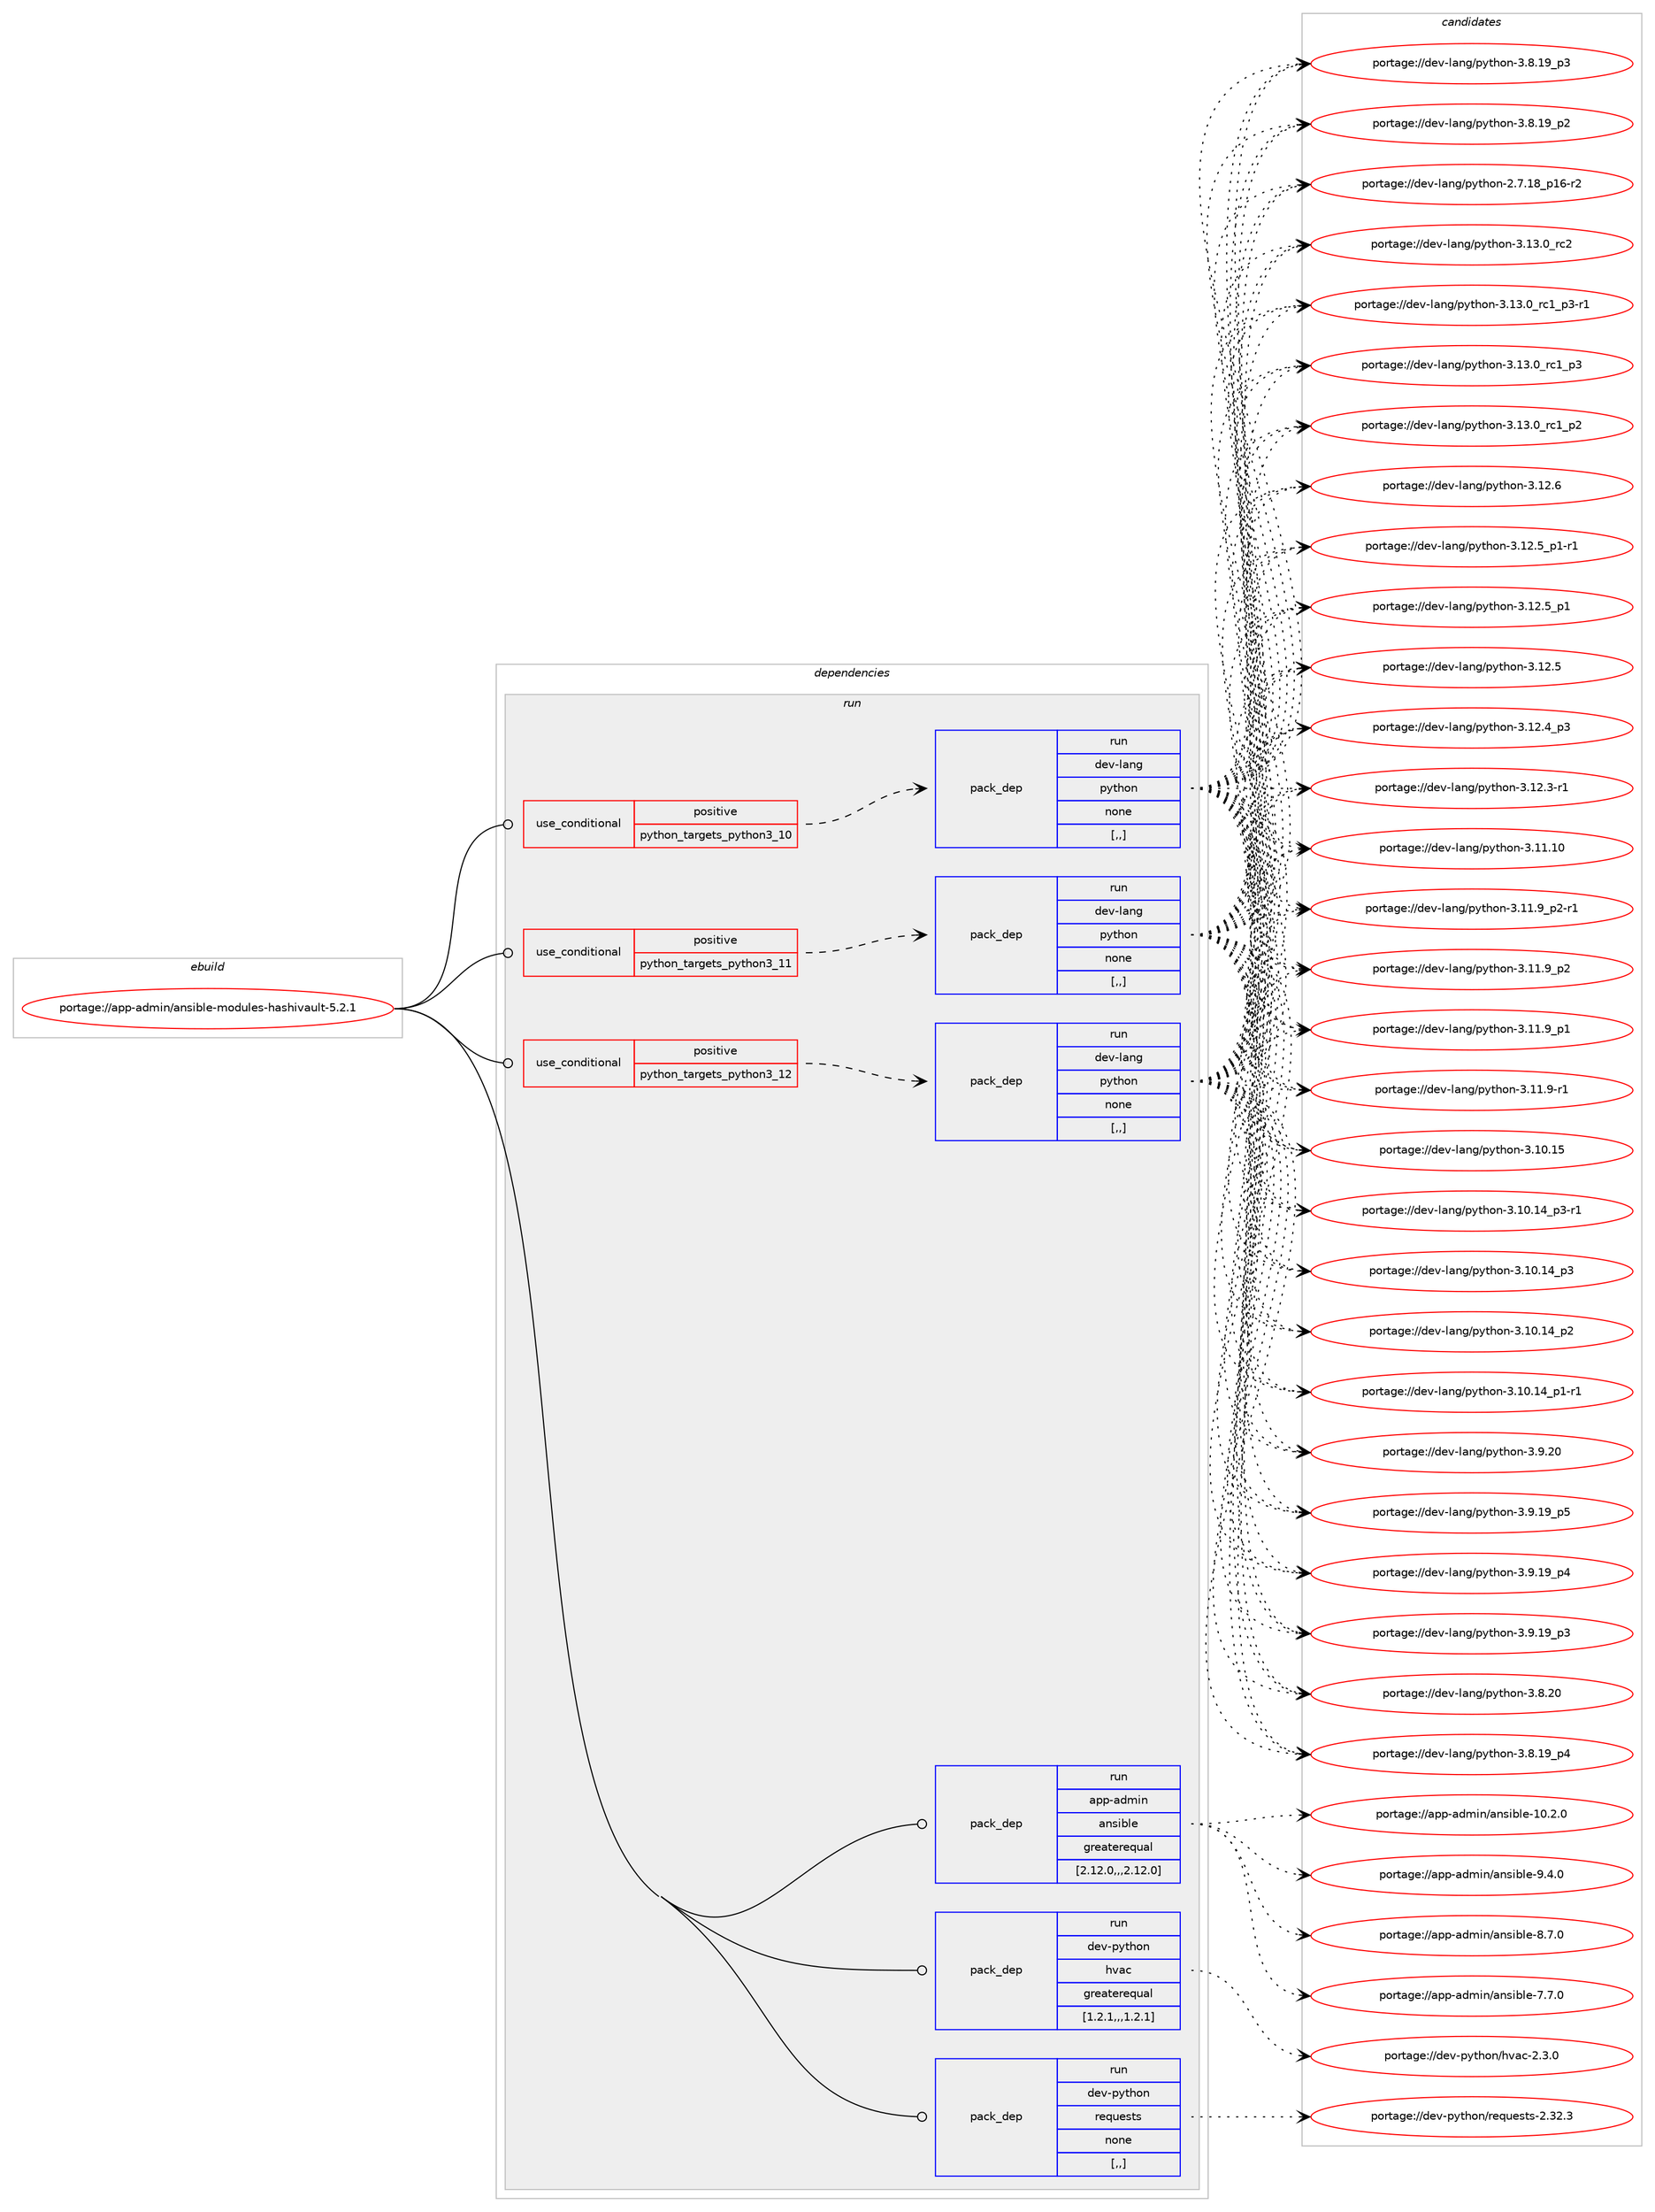 digraph prolog {

# *************
# Graph options
# *************

newrank=true;
concentrate=true;
compound=true;
graph [rankdir=LR,fontname=Helvetica,fontsize=10,ranksep=1.5];#, ranksep=2.5, nodesep=0.2];
edge  [arrowhead=vee];
node  [fontname=Helvetica,fontsize=10];

# **********
# The ebuild
# **********

subgraph cluster_leftcol {
color=gray;
label=<<i>ebuild</i>>;
id [label="portage://app-admin/ansible-modules-hashivault-5.2.1", color=red, width=4, href="../app-admin/ansible-modules-hashivault-5.2.1.svg"];
}

# ****************
# The dependencies
# ****************

subgraph cluster_midcol {
color=gray;
label=<<i>dependencies</i>>;
subgraph cluster_compile {
fillcolor="#eeeeee";
style=filled;
label=<<i>compile</i>>;
}
subgraph cluster_compileandrun {
fillcolor="#eeeeee";
style=filled;
label=<<i>compile and run</i>>;
}
subgraph cluster_run {
fillcolor="#eeeeee";
style=filled;
label=<<i>run</i>>;
subgraph cond130033 {
dependency495041 [label=<<TABLE BORDER="0" CELLBORDER="1" CELLSPACING="0" CELLPADDING="4"><TR><TD ROWSPAN="3" CELLPADDING="10">use_conditional</TD></TR><TR><TD>positive</TD></TR><TR><TD>python_targets_python3_10</TD></TR></TABLE>>, shape=none, color=red];
subgraph pack361405 {
dependency495042 [label=<<TABLE BORDER="0" CELLBORDER="1" CELLSPACING="0" CELLPADDING="4" WIDTH="220"><TR><TD ROWSPAN="6" CELLPADDING="30">pack_dep</TD></TR><TR><TD WIDTH="110">run</TD></TR><TR><TD>dev-lang</TD></TR><TR><TD>python</TD></TR><TR><TD>none</TD></TR><TR><TD>[,,]</TD></TR></TABLE>>, shape=none, color=blue];
}
dependency495041:e -> dependency495042:w [weight=20,style="dashed",arrowhead="vee"];
}
id:e -> dependency495041:w [weight=20,style="solid",arrowhead="odot"];
subgraph cond130034 {
dependency495043 [label=<<TABLE BORDER="0" CELLBORDER="1" CELLSPACING="0" CELLPADDING="4"><TR><TD ROWSPAN="3" CELLPADDING="10">use_conditional</TD></TR><TR><TD>positive</TD></TR><TR><TD>python_targets_python3_11</TD></TR></TABLE>>, shape=none, color=red];
subgraph pack361406 {
dependency495044 [label=<<TABLE BORDER="0" CELLBORDER="1" CELLSPACING="0" CELLPADDING="4" WIDTH="220"><TR><TD ROWSPAN="6" CELLPADDING="30">pack_dep</TD></TR><TR><TD WIDTH="110">run</TD></TR><TR><TD>dev-lang</TD></TR><TR><TD>python</TD></TR><TR><TD>none</TD></TR><TR><TD>[,,]</TD></TR></TABLE>>, shape=none, color=blue];
}
dependency495043:e -> dependency495044:w [weight=20,style="dashed",arrowhead="vee"];
}
id:e -> dependency495043:w [weight=20,style="solid",arrowhead="odot"];
subgraph cond130035 {
dependency495045 [label=<<TABLE BORDER="0" CELLBORDER="1" CELLSPACING="0" CELLPADDING="4"><TR><TD ROWSPAN="3" CELLPADDING="10">use_conditional</TD></TR><TR><TD>positive</TD></TR><TR><TD>python_targets_python3_12</TD></TR></TABLE>>, shape=none, color=red];
subgraph pack361407 {
dependency495046 [label=<<TABLE BORDER="0" CELLBORDER="1" CELLSPACING="0" CELLPADDING="4" WIDTH="220"><TR><TD ROWSPAN="6" CELLPADDING="30">pack_dep</TD></TR><TR><TD WIDTH="110">run</TD></TR><TR><TD>dev-lang</TD></TR><TR><TD>python</TD></TR><TR><TD>none</TD></TR><TR><TD>[,,]</TD></TR></TABLE>>, shape=none, color=blue];
}
dependency495045:e -> dependency495046:w [weight=20,style="dashed",arrowhead="vee"];
}
id:e -> dependency495045:w [weight=20,style="solid",arrowhead="odot"];
subgraph pack361408 {
dependency495047 [label=<<TABLE BORDER="0" CELLBORDER="1" CELLSPACING="0" CELLPADDING="4" WIDTH="220"><TR><TD ROWSPAN="6" CELLPADDING="30">pack_dep</TD></TR><TR><TD WIDTH="110">run</TD></TR><TR><TD>app-admin</TD></TR><TR><TD>ansible</TD></TR><TR><TD>greaterequal</TD></TR><TR><TD>[2.12.0,,,2.12.0]</TD></TR></TABLE>>, shape=none, color=blue];
}
id:e -> dependency495047:w [weight=20,style="solid",arrowhead="odot"];
subgraph pack361409 {
dependency495048 [label=<<TABLE BORDER="0" CELLBORDER="1" CELLSPACING="0" CELLPADDING="4" WIDTH="220"><TR><TD ROWSPAN="6" CELLPADDING="30">pack_dep</TD></TR><TR><TD WIDTH="110">run</TD></TR><TR><TD>dev-python</TD></TR><TR><TD>hvac</TD></TR><TR><TD>greaterequal</TD></TR><TR><TD>[1.2.1,,,1.2.1]</TD></TR></TABLE>>, shape=none, color=blue];
}
id:e -> dependency495048:w [weight=20,style="solid",arrowhead="odot"];
subgraph pack361410 {
dependency495049 [label=<<TABLE BORDER="0" CELLBORDER="1" CELLSPACING="0" CELLPADDING="4" WIDTH="220"><TR><TD ROWSPAN="6" CELLPADDING="30">pack_dep</TD></TR><TR><TD WIDTH="110">run</TD></TR><TR><TD>dev-python</TD></TR><TR><TD>requests</TD></TR><TR><TD>none</TD></TR><TR><TD>[,,]</TD></TR></TABLE>>, shape=none, color=blue];
}
id:e -> dependency495049:w [weight=20,style="solid",arrowhead="odot"];
}
}

# **************
# The candidates
# **************

subgraph cluster_choices {
rank=same;
color=gray;
label=<<i>candidates</i>>;

subgraph choice361405 {
color=black;
nodesep=1;
choice10010111845108971101034711212111610411111045514649514648951149950 [label="portage://dev-lang/python-3.13.0_rc2", color=red, width=4,href="../dev-lang/python-3.13.0_rc2.svg"];
choice1001011184510897110103471121211161041111104551464951464895114994995112514511449 [label="portage://dev-lang/python-3.13.0_rc1_p3-r1", color=red, width=4,href="../dev-lang/python-3.13.0_rc1_p3-r1.svg"];
choice100101118451089711010347112121116104111110455146495146489511499499511251 [label="portage://dev-lang/python-3.13.0_rc1_p3", color=red, width=4,href="../dev-lang/python-3.13.0_rc1_p3.svg"];
choice100101118451089711010347112121116104111110455146495146489511499499511250 [label="portage://dev-lang/python-3.13.0_rc1_p2", color=red, width=4,href="../dev-lang/python-3.13.0_rc1_p2.svg"];
choice10010111845108971101034711212111610411111045514649504654 [label="portage://dev-lang/python-3.12.6", color=red, width=4,href="../dev-lang/python-3.12.6.svg"];
choice1001011184510897110103471121211161041111104551464950465395112494511449 [label="portage://dev-lang/python-3.12.5_p1-r1", color=red, width=4,href="../dev-lang/python-3.12.5_p1-r1.svg"];
choice100101118451089711010347112121116104111110455146495046539511249 [label="portage://dev-lang/python-3.12.5_p1", color=red, width=4,href="../dev-lang/python-3.12.5_p1.svg"];
choice10010111845108971101034711212111610411111045514649504653 [label="portage://dev-lang/python-3.12.5", color=red, width=4,href="../dev-lang/python-3.12.5.svg"];
choice100101118451089711010347112121116104111110455146495046529511251 [label="portage://dev-lang/python-3.12.4_p3", color=red, width=4,href="../dev-lang/python-3.12.4_p3.svg"];
choice100101118451089711010347112121116104111110455146495046514511449 [label="portage://dev-lang/python-3.12.3-r1", color=red, width=4,href="../dev-lang/python-3.12.3-r1.svg"];
choice1001011184510897110103471121211161041111104551464949464948 [label="portage://dev-lang/python-3.11.10", color=red, width=4,href="../dev-lang/python-3.11.10.svg"];
choice1001011184510897110103471121211161041111104551464949465795112504511449 [label="portage://dev-lang/python-3.11.9_p2-r1", color=red, width=4,href="../dev-lang/python-3.11.9_p2-r1.svg"];
choice100101118451089711010347112121116104111110455146494946579511250 [label="portage://dev-lang/python-3.11.9_p2", color=red, width=4,href="../dev-lang/python-3.11.9_p2.svg"];
choice100101118451089711010347112121116104111110455146494946579511249 [label="portage://dev-lang/python-3.11.9_p1", color=red, width=4,href="../dev-lang/python-3.11.9_p1.svg"];
choice100101118451089711010347112121116104111110455146494946574511449 [label="portage://dev-lang/python-3.11.9-r1", color=red, width=4,href="../dev-lang/python-3.11.9-r1.svg"];
choice1001011184510897110103471121211161041111104551464948464953 [label="portage://dev-lang/python-3.10.15", color=red, width=4,href="../dev-lang/python-3.10.15.svg"];
choice100101118451089711010347112121116104111110455146494846495295112514511449 [label="portage://dev-lang/python-3.10.14_p3-r1", color=red, width=4,href="../dev-lang/python-3.10.14_p3-r1.svg"];
choice10010111845108971101034711212111610411111045514649484649529511251 [label="portage://dev-lang/python-3.10.14_p3", color=red, width=4,href="../dev-lang/python-3.10.14_p3.svg"];
choice10010111845108971101034711212111610411111045514649484649529511250 [label="portage://dev-lang/python-3.10.14_p2", color=red, width=4,href="../dev-lang/python-3.10.14_p2.svg"];
choice100101118451089711010347112121116104111110455146494846495295112494511449 [label="portage://dev-lang/python-3.10.14_p1-r1", color=red, width=4,href="../dev-lang/python-3.10.14_p1-r1.svg"];
choice10010111845108971101034711212111610411111045514657465048 [label="portage://dev-lang/python-3.9.20", color=red, width=4,href="../dev-lang/python-3.9.20.svg"];
choice100101118451089711010347112121116104111110455146574649579511253 [label="portage://dev-lang/python-3.9.19_p5", color=red, width=4,href="../dev-lang/python-3.9.19_p5.svg"];
choice100101118451089711010347112121116104111110455146574649579511252 [label="portage://dev-lang/python-3.9.19_p4", color=red, width=4,href="../dev-lang/python-3.9.19_p4.svg"];
choice100101118451089711010347112121116104111110455146574649579511251 [label="portage://dev-lang/python-3.9.19_p3", color=red, width=4,href="../dev-lang/python-3.9.19_p3.svg"];
choice10010111845108971101034711212111610411111045514656465048 [label="portage://dev-lang/python-3.8.20", color=red, width=4,href="../dev-lang/python-3.8.20.svg"];
choice100101118451089711010347112121116104111110455146564649579511252 [label="portage://dev-lang/python-3.8.19_p4", color=red, width=4,href="../dev-lang/python-3.8.19_p4.svg"];
choice100101118451089711010347112121116104111110455146564649579511251 [label="portage://dev-lang/python-3.8.19_p3", color=red, width=4,href="../dev-lang/python-3.8.19_p3.svg"];
choice100101118451089711010347112121116104111110455146564649579511250 [label="portage://dev-lang/python-3.8.19_p2", color=red, width=4,href="../dev-lang/python-3.8.19_p2.svg"];
choice100101118451089711010347112121116104111110455046554649569511249544511450 [label="portage://dev-lang/python-2.7.18_p16-r2", color=red, width=4,href="../dev-lang/python-2.7.18_p16-r2.svg"];
dependency495042:e -> choice10010111845108971101034711212111610411111045514649514648951149950:w [style=dotted,weight="100"];
dependency495042:e -> choice1001011184510897110103471121211161041111104551464951464895114994995112514511449:w [style=dotted,weight="100"];
dependency495042:e -> choice100101118451089711010347112121116104111110455146495146489511499499511251:w [style=dotted,weight="100"];
dependency495042:e -> choice100101118451089711010347112121116104111110455146495146489511499499511250:w [style=dotted,weight="100"];
dependency495042:e -> choice10010111845108971101034711212111610411111045514649504654:w [style=dotted,weight="100"];
dependency495042:e -> choice1001011184510897110103471121211161041111104551464950465395112494511449:w [style=dotted,weight="100"];
dependency495042:e -> choice100101118451089711010347112121116104111110455146495046539511249:w [style=dotted,weight="100"];
dependency495042:e -> choice10010111845108971101034711212111610411111045514649504653:w [style=dotted,weight="100"];
dependency495042:e -> choice100101118451089711010347112121116104111110455146495046529511251:w [style=dotted,weight="100"];
dependency495042:e -> choice100101118451089711010347112121116104111110455146495046514511449:w [style=dotted,weight="100"];
dependency495042:e -> choice1001011184510897110103471121211161041111104551464949464948:w [style=dotted,weight="100"];
dependency495042:e -> choice1001011184510897110103471121211161041111104551464949465795112504511449:w [style=dotted,weight="100"];
dependency495042:e -> choice100101118451089711010347112121116104111110455146494946579511250:w [style=dotted,weight="100"];
dependency495042:e -> choice100101118451089711010347112121116104111110455146494946579511249:w [style=dotted,weight="100"];
dependency495042:e -> choice100101118451089711010347112121116104111110455146494946574511449:w [style=dotted,weight="100"];
dependency495042:e -> choice1001011184510897110103471121211161041111104551464948464953:w [style=dotted,weight="100"];
dependency495042:e -> choice100101118451089711010347112121116104111110455146494846495295112514511449:w [style=dotted,weight="100"];
dependency495042:e -> choice10010111845108971101034711212111610411111045514649484649529511251:w [style=dotted,weight="100"];
dependency495042:e -> choice10010111845108971101034711212111610411111045514649484649529511250:w [style=dotted,weight="100"];
dependency495042:e -> choice100101118451089711010347112121116104111110455146494846495295112494511449:w [style=dotted,weight="100"];
dependency495042:e -> choice10010111845108971101034711212111610411111045514657465048:w [style=dotted,weight="100"];
dependency495042:e -> choice100101118451089711010347112121116104111110455146574649579511253:w [style=dotted,weight="100"];
dependency495042:e -> choice100101118451089711010347112121116104111110455146574649579511252:w [style=dotted,weight="100"];
dependency495042:e -> choice100101118451089711010347112121116104111110455146574649579511251:w [style=dotted,weight="100"];
dependency495042:e -> choice10010111845108971101034711212111610411111045514656465048:w [style=dotted,weight="100"];
dependency495042:e -> choice100101118451089711010347112121116104111110455146564649579511252:w [style=dotted,weight="100"];
dependency495042:e -> choice100101118451089711010347112121116104111110455146564649579511251:w [style=dotted,weight="100"];
dependency495042:e -> choice100101118451089711010347112121116104111110455146564649579511250:w [style=dotted,weight="100"];
dependency495042:e -> choice100101118451089711010347112121116104111110455046554649569511249544511450:w [style=dotted,weight="100"];
}
subgraph choice361406 {
color=black;
nodesep=1;
choice10010111845108971101034711212111610411111045514649514648951149950 [label="portage://dev-lang/python-3.13.0_rc2", color=red, width=4,href="../dev-lang/python-3.13.0_rc2.svg"];
choice1001011184510897110103471121211161041111104551464951464895114994995112514511449 [label="portage://dev-lang/python-3.13.0_rc1_p3-r1", color=red, width=4,href="../dev-lang/python-3.13.0_rc1_p3-r1.svg"];
choice100101118451089711010347112121116104111110455146495146489511499499511251 [label="portage://dev-lang/python-3.13.0_rc1_p3", color=red, width=4,href="../dev-lang/python-3.13.0_rc1_p3.svg"];
choice100101118451089711010347112121116104111110455146495146489511499499511250 [label="portage://dev-lang/python-3.13.0_rc1_p2", color=red, width=4,href="../dev-lang/python-3.13.0_rc1_p2.svg"];
choice10010111845108971101034711212111610411111045514649504654 [label="portage://dev-lang/python-3.12.6", color=red, width=4,href="../dev-lang/python-3.12.6.svg"];
choice1001011184510897110103471121211161041111104551464950465395112494511449 [label="portage://dev-lang/python-3.12.5_p1-r1", color=red, width=4,href="../dev-lang/python-3.12.5_p1-r1.svg"];
choice100101118451089711010347112121116104111110455146495046539511249 [label="portage://dev-lang/python-3.12.5_p1", color=red, width=4,href="../dev-lang/python-3.12.5_p1.svg"];
choice10010111845108971101034711212111610411111045514649504653 [label="portage://dev-lang/python-3.12.5", color=red, width=4,href="../dev-lang/python-3.12.5.svg"];
choice100101118451089711010347112121116104111110455146495046529511251 [label="portage://dev-lang/python-3.12.4_p3", color=red, width=4,href="../dev-lang/python-3.12.4_p3.svg"];
choice100101118451089711010347112121116104111110455146495046514511449 [label="portage://dev-lang/python-3.12.3-r1", color=red, width=4,href="../dev-lang/python-3.12.3-r1.svg"];
choice1001011184510897110103471121211161041111104551464949464948 [label="portage://dev-lang/python-3.11.10", color=red, width=4,href="../dev-lang/python-3.11.10.svg"];
choice1001011184510897110103471121211161041111104551464949465795112504511449 [label="portage://dev-lang/python-3.11.9_p2-r1", color=red, width=4,href="../dev-lang/python-3.11.9_p2-r1.svg"];
choice100101118451089711010347112121116104111110455146494946579511250 [label="portage://dev-lang/python-3.11.9_p2", color=red, width=4,href="../dev-lang/python-3.11.9_p2.svg"];
choice100101118451089711010347112121116104111110455146494946579511249 [label="portage://dev-lang/python-3.11.9_p1", color=red, width=4,href="../dev-lang/python-3.11.9_p1.svg"];
choice100101118451089711010347112121116104111110455146494946574511449 [label="portage://dev-lang/python-3.11.9-r1", color=red, width=4,href="../dev-lang/python-3.11.9-r1.svg"];
choice1001011184510897110103471121211161041111104551464948464953 [label="portage://dev-lang/python-3.10.15", color=red, width=4,href="../dev-lang/python-3.10.15.svg"];
choice100101118451089711010347112121116104111110455146494846495295112514511449 [label="portage://dev-lang/python-3.10.14_p3-r1", color=red, width=4,href="../dev-lang/python-3.10.14_p3-r1.svg"];
choice10010111845108971101034711212111610411111045514649484649529511251 [label="portage://dev-lang/python-3.10.14_p3", color=red, width=4,href="../dev-lang/python-3.10.14_p3.svg"];
choice10010111845108971101034711212111610411111045514649484649529511250 [label="portage://dev-lang/python-3.10.14_p2", color=red, width=4,href="../dev-lang/python-3.10.14_p2.svg"];
choice100101118451089711010347112121116104111110455146494846495295112494511449 [label="portage://dev-lang/python-3.10.14_p1-r1", color=red, width=4,href="../dev-lang/python-3.10.14_p1-r1.svg"];
choice10010111845108971101034711212111610411111045514657465048 [label="portage://dev-lang/python-3.9.20", color=red, width=4,href="../dev-lang/python-3.9.20.svg"];
choice100101118451089711010347112121116104111110455146574649579511253 [label="portage://dev-lang/python-3.9.19_p5", color=red, width=4,href="../dev-lang/python-3.9.19_p5.svg"];
choice100101118451089711010347112121116104111110455146574649579511252 [label="portage://dev-lang/python-3.9.19_p4", color=red, width=4,href="../dev-lang/python-3.9.19_p4.svg"];
choice100101118451089711010347112121116104111110455146574649579511251 [label="portage://dev-lang/python-3.9.19_p3", color=red, width=4,href="../dev-lang/python-3.9.19_p3.svg"];
choice10010111845108971101034711212111610411111045514656465048 [label="portage://dev-lang/python-3.8.20", color=red, width=4,href="../dev-lang/python-3.8.20.svg"];
choice100101118451089711010347112121116104111110455146564649579511252 [label="portage://dev-lang/python-3.8.19_p4", color=red, width=4,href="../dev-lang/python-3.8.19_p4.svg"];
choice100101118451089711010347112121116104111110455146564649579511251 [label="portage://dev-lang/python-3.8.19_p3", color=red, width=4,href="../dev-lang/python-3.8.19_p3.svg"];
choice100101118451089711010347112121116104111110455146564649579511250 [label="portage://dev-lang/python-3.8.19_p2", color=red, width=4,href="../dev-lang/python-3.8.19_p2.svg"];
choice100101118451089711010347112121116104111110455046554649569511249544511450 [label="portage://dev-lang/python-2.7.18_p16-r2", color=red, width=4,href="../dev-lang/python-2.7.18_p16-r2.svg"];
dependency495044:e -> choice10010111845108971101034711212111610411111045514649514648951149950:w [style=dotted,weight="100"];
dependency495044:e -> choice1001011184510897110103471121211161041111104551464951464895114994995112514511449:w [style=dotted,weight="100"];
dependency495044:e -> choice100101118451089711010347112121116104111110455146495146489511499499511251:w [style=dotted,weight="100"];
dependency495044:e -> choice100101118451089711010347112121116104111110455146495146489511499499511250:w [style=dotted,weight="100"];
dependency495044:e -> choice10010111845108971101034711212111610411111045514649504654:w [style=dotted,weight="100"];
dependency495044:e -> choice1001011184510897110103471121211161041111104551464950465395112494511449:w [style=dotted,weight="100"];
dependency495044:e -> choice100101118451089711010347112121116104111110455146495046539511249:w [style=dotted,weight="100"];
dependency495044:e -> choice10010111845108971101034711212111610411111045514649504653:w [style=dotted,weight="100"];
dependency495044:e -> choice100101118451089711010347112121116104111110455146495046529511251:w [style=dotted,weight="100"];
dependency495044:e -> choice100101118451089711010347112121116104111110455146495046514511449:w [style=dotted,weight="100"];
dependency495044:e -> choice1001011184510897110103471121211161041111104551464949464948:w [style=dotted,weight="100"];
dependency495044:e -> choice1001011184510897110103471121211161041111104551464949465795112504511449:w [style=dotted,weight="100"];
dependency495044:e -> choice100101118451089711010347112121116104111110455146494946579511250:w [style=dotted,weight="100"];
dependency495044:e -> choice100101118451089711010347112121116104111110455146494946579511249:w [style=dotted,weight="100"];
dependency495044:e -> choice100101118451089711010347112121116104111110455146494946574511449:w [style=dotted,weight="100"];
dependency495044:e -> choice1001011184510897110103471121211161041111104551464948464953:w [style=dotted,weight="100"];
dependency495044:e -> choice100101118451089711010347112121116104111110455146494846495295112514511449:w [style=dotted,weight="100"];
dependency495044:e -> choice10010111845108971101034711212111610411111045514649484649529511251:w [style=dotted,weight="100"];
dependency495044:e -> choice10010111845108971101034711212111610411111045514649484649529511250:w [style=dotted,weight="100"];
dependency495044:e -> choice100101118451089711010347112121116104111110455146494846495295112494511449:w [style=dotted,weight="100"];
dependency495044:e -> choice10010111845108971101034711212111610411111045514657465048:w [style=dotted,weight="100"];
dependency495044:e -> choice100101118451089711010347112121116104111110455146574649579511253:w [style=dotted,weight="100"];
dependency495044:e -> choice100101118451089711010347112121116104111110455146574649579511252:w [style=dotted,weight="100"];
dependency495044:e -> choice100101118451089711010347112121116104111110455146574649579511251:w [style=dotted,weight="100"];
dependency495044:e -> choice10010111845108971101034711212111610411111045514656465048:w [style=dotted,weight="100"];
dependency495044:e -> choice100101118451089711010347112121116104111110455146564649579511252:w [style=dotted,weight="100"];
dependency495044:e -> choice100101118451089711010347112121116104111110455146564649579511251:w [style=dotted,weight="100"];
dependency495044:e -> choice100101118451089711010347112121116104111110455146564649579511250:w [style=dotted,weight="100"];
dependency495044:e -> choice100101118451089711010347112121116104111110455046554649569511249544511450:w [style=dotted,weight="100"];
}
subgraph choice361407 {
color=black;
nodesep=1;
choice10010111845108971101034711212111610411111045514649514648951149950 [label="portage://dev-lang/python-3.13.0_rc2", color=red, width=4,href="../dev-lang/python-3.13.0_rc2.svg"];
choice1001011184510897110103471121211161041111104551464951464895114994995112514511449 [label="portage://dev-lang/python-3.13.0_rc1_p3-r1", color=red, width=4,href="../dev-lang/python-3.13.0_rc1_p3-r1.svg"];
choice100101118451089711010347112121116104111110455146495146489511499499511251 [label="portage://dev-lang/python-3.13.0_rc1_p3", color=red, width=4,href="../dev-lang/python-3.13.0_rc1_p3.svg"];
choice100101118451089711010347112121116104111110455146495146489511499499511250 [label="portage://dev-lang/python-3.13.0_rc1_p2", color=red, width=4,href="../dev-lang/python-3.13.0_rc1_p2.svg"];
choice10010111845108971101034711212111610411111045514649504654 [label="portage://dev-lang/python-3.12.6", color=red, width=4,href="../dev-lang/python-3.12.6.svg"];
choice1001011184510897110103471121211161041111104551464950465395112494511449 [label="portage://dev-lang/python-3.12.5_p1-r1", color=red, width=4,href="../dev-lang/python-3.12.5_p1-r1.svg"];
choice100101118451089711010347112121116104111110455146495046539511249 [label="portage://dev-lang/python-3.12.5_p1", color=red, width=4,href="../dev-lang/python-3.12.5_p1.svg"];
choice10010111845108971101034711212111610411111045514649504653 [label="portage://dev-lang/python-3.12.5", color=red, width=4,href="../dev-lang/python-3.12.5.svg"];
choice100101118451089711010347112121116104111110455146495046529511251 [label="portage://dev-lang/python-3.12.4_p3", color=red, width=4,href="../dev-lang/python-3.12.4_p3.svg"];
choice100101118451089711010347112121116104111110455146495046514511449 [label="portage://dev-lang/python-3.12.3-r1", color=red, width=4,href="../dev-lang/python-3.12.3-r1.svg"];
choice1001011184510897110103471121211161041111104551464949464948 [label="portage://dev-lang/python-3.11.10", color=red, width=4,href="../dev-lang/python-3.11.10.svg"];
choice1001011184510897110103471121211161041111104551464949465795112504511449 [label="portage://dev-lang/python-3.11.9_p2-r1", color=red, width=4,href="../dev-lang/python-3.11.9_p2-r1.svg"];
choice100101118451089711010347112121116104111110455146494946579511250 [label="portage://dev-lang/python-3.11.9_p2", color=red, width=4,href="../dev-lang/python-3.11.9_p2.svg"];
choice100101118451089711010347112121116104111110455146494946579511249 [label="portage://dev-lang/python-3.11.9_p1", color=red, width=4,href="../dev-lang/python-3.11.9_p1.svg"];
choice100101118451089711010347112121116104111110455146494946574511449 [label="portage://dev-lang/python-3.11.9-r1", color=red, width=4,href="../dev-lang/python-3.11.9-r1.svg"];
choice1001011184510897110103471121211161041111104551464948464953 [label="portage://dev-lang/python-3.10.15", color=red, width=4,href="../dev-lang/python-3.10.15.svg"];
choice100101118451089711010347112121116104111110455146494846495295112514511449 [label="portage://dev-lang/python-3.10.14_p3-r1", color=red, width=4,href="../dev-lang/python-3.10.14_p3-r1.svg"];
choice10010111845108971101034711212111610411111045514649484649529511251 [label="portage://dev-lang/python-3.10.14_p3", color=red, width=4,href="../dev-lang/python-3.10.14_p3.svg"];
choice10010111845108971101034711212111610411111045514649484649529511250 [label="portage://dev-lang/python-3.10.14_p2", color=red, width=4,href="../dev-lang/python-3.10.14_p2.svg"];
choice100101118451089711010347112121116104111110455146494846495295112494511449 [label="portage://dev-lang/python-3.10.14_p1-r1", color=red, width=4,href="../dev-lang/python-3.10.14_p1-r1.svg"];
choice10010111845108971101034711212111610411111045514657465048 [label="portage://dev-lang/python-3.9.20", color=red, width=4,href="../dev-lang/python-3.9.20.svg"];
choice100101118451089711010347112121116104111110455146574649579511253 [label="portage://dev-lang/python-3.9.19_p5", color=red, width=4,href="../dev-lang/python-3.9.19_p5.svg"];
choice100101118451089711010347112121116104111110455146574649579511252 [label="portage://dev-lang/python-3.9.19_p4", color=red, width=4,href="../dev-lang/python-3.9.19_p4.svg"];
choice100101118451089711010347112121116104111110455146574649579511251 [label="portage://dev-lang/python-3.9.19_p3", color=red, width=4,href="../dev-lang/python-3.9.19_p3.svg"];
choice10010111845108971101034711212111610411111045514656465048 [label="portage://dev-lang/python-3.8.20", color=red, width=4,href="../dev-lang/python-3.8.20.svg"];
choice100101118451089711010347112121116104111110455146564649579511252 [label="portage://dev-lang/python-3.8.19_p4", color=red, width=4,href="../dev-lang/python-3.8.19_p4.svg"];
choice100101118451089711010347112121116104111110455146564649579511251 [label="portage://dev-lang/python-3.8.19_p3", color=red, width=4,href="../dev-lang/python-3.8.19_p3.svg"];
choice100101118451089711010347112121116104111110455146564649579511250 [label="portage://dev-lang/python-3.8.19_p2", color=red, width=4,href="../dev-lang/python-3.8.19_p2.svg"];
choice100101118451089711010347112121116104111110455046554649569511249544511450 [label="portage://dev-lang/python-2.7.18_p16-r2", color=red, width=4,href="../dev-lang/python-2.7.18_p16-r2.svg"];
dependency495046:e -> choice10010111845108971101034711212111610411111045514649514648951149950:w [style=dotted,weight="100"];
dependency495046:e -> choice1001011184510897110103471121211161041111104551464951464895114994995112514511449:w [style=dotted,weight="100"];
dependency495046:e -> choice100101118451089711010347112121116104111110455146495146489511499499511251:w [style=dotted,weight="100"];
dependency495046:e -> choice100101118451089711010347112121116104111110455146495146489511499499511250:w [style=dotted,weight="100"];
dependency495046:e -> choice10010111845108971101034711212111610411111045514649504654:w [style=dotted,weight="100"];
dependency495046:e -> choice1001011184510897110103471121211161041111104551464950465395112494511449:w [style=dotted,weight="100"];
dependency495046:e -> choice100101118451089711010347112121116104111110455146495046539511249:w [style=dotted,weight="100"];
dependency495046:e -> choice10010111845108971101034711212111610411111045514649504653:w [style=dotted,weight="100"];
dependency495046:e -> choice100101118451089711010347112121116104111110455146495046529511251:w [style=dotted,weight="100"];
dependency495046:e -> choice100101118451089711010347112121116104111110455146495046514511449:w [style=dotted,weight="100"];
dependency495046:e -> choice1001011184510897110103471121211161041111104551464949464948:w [style=dotted,weight="100"];
dependency495046:e -> choice1001011184510897110103471121211161041111104551464949465795112504511449:w [style=dotted,weight="100"];
dependency495046:e -> choice100101118451089711010347112121116104111110455146494946579511250:w [style=dotted,weight="100"];
dependency495046:e -> choice100101118451089711010347112121116104111110455146494946579511249:w [style=dotted,weight="100"];
dependency495046:e -> choice100101118451089711010347112121116104111110455146494946574511449:w [style=dotted,weight="100"];
dependency495046:e -> choice1001011184510897110103471121211161041111104551464948464953:w [style=dotted,weight="100"];
dependency495046:e -> choice100101118451089711010347112121116104111110455146494846495295112514511449:w [style=dotted,weight="100"];
dependency495046:e -> choice10010111845108971101034711212111610411111045514649484649529511251:w [style=dotted,weight="100"];
dependency495046:e -> choice10010111845108971101034711212111610411111045514649484649529511250:w [style=dotted,weight="100"];
dependency495046:e -> choice100101118451089711010347112121116104111110455146494846495295112494511449:w [style=dotted,weight="100"];
dependency495046:e -> choice10010111845108971101034711212111610411111045514657465048:w [style=dotted,weight="100"];
dependency495046:e -> choice100101118451089711010347112121116104111110455146574649579511253:w [style=dotted,weight="100"];
dependency495046:e -> choice100101118451089711010347112121116104111110455146574649579511252:w [style=dotted,weight="100"];
dependency495046:e -> choice100101118451089711010347112121116104111110455146574649579511251:w [style=dotted,weight="100"];
dependency495046:e -> choice10010111845108971101034711212111610411111045514656465048:w [style=dotted,weight="100"];
dependency495046:e -> choice100101118451089711010347112121116104111110455146564649579511252:w [style=dotted,weight="100"];
dependency495046:e -> choice100101118451089711010347112121116104111110455146564649579511251:w [style=dotted,weight="100"];
dependency495046:e -> choice100101118451089711010347112121116104111110455146564649579511250:w [style=dotted,weight="100"];
dependency495046:e -> choice100101118451089711010347112121116104111110455046554649569511249544511450:w [style=dotted,weight="100"];
}
subgraph choice361408 {
color=black;
nodesep=1;
choice97112112459710010910511047971101151059810810145494846504648 [label="portage://app-admin/ansible-10.2.0", color=red, width=4,href="../app-admin/ansible-10.2.0.svg"];
choice971121124597100109105110479711011510598108101455746524648 [label="portage://app-admin/ansible-9.4.0", color=red, width=4,href="../app-admin/ansible-9.4.0.svg"];
choice971121124597100109105110479711011510598108101455646554648 [label="portage://app-admin/ansible-8.7.0", color=red, width=4,href="../app-admin/ansible-8.7.0.svg"];
choice971121124597100109105110479711011510598108101455546554648 [label="portage://app-admin/ansible-7.7.0", color=red, width=4,href="../app-admin/ansible-7.7.0.svg"];
dependency495047:e -> choice97112112459710010910511047971101151059810810145494846504648:w [style=dotted,weight="100"];
dependency495047:e -> choice971121124597100109105110479711011510598108101455746524648:w [style=dotted,weight="100"];
dependency495047:e -> choice971121124597100109105110479711011510598108101455646554648:w [style=dotted,weight="100"];
dependency495047:e -> choice971121124597100109105110479711011510598108101455546554648:w [style=dotted,weight="100"];
}
subgraph choice361409 {
color=black;
nodesep=1;
choice10010111845112121116104111110471041189799455046514648 [label="portage://dev-python/hvac-2.3.0", color=red, width=4,href="../dev-python/hvac-2.3.0.svg"];
dependency495048:e -> choice10010111845112121116104111110471041189799455046514648:w [style=dotted,weight="100"];
}
subgraph choice361410 {
color=black;
nodesep=1;
choice100101118451121211161041111104711410111311710111511611545504651504651 [label="portage://dev-python/requests-2.32.3", color=red, width=4,href="../dev-python/requests-2.32.3.svg"];
dependency495049:e -> choice100101118451121211161041111104711410111311710111511611545504651504651:w [style=dotted,weight="100"];
}
}

}
